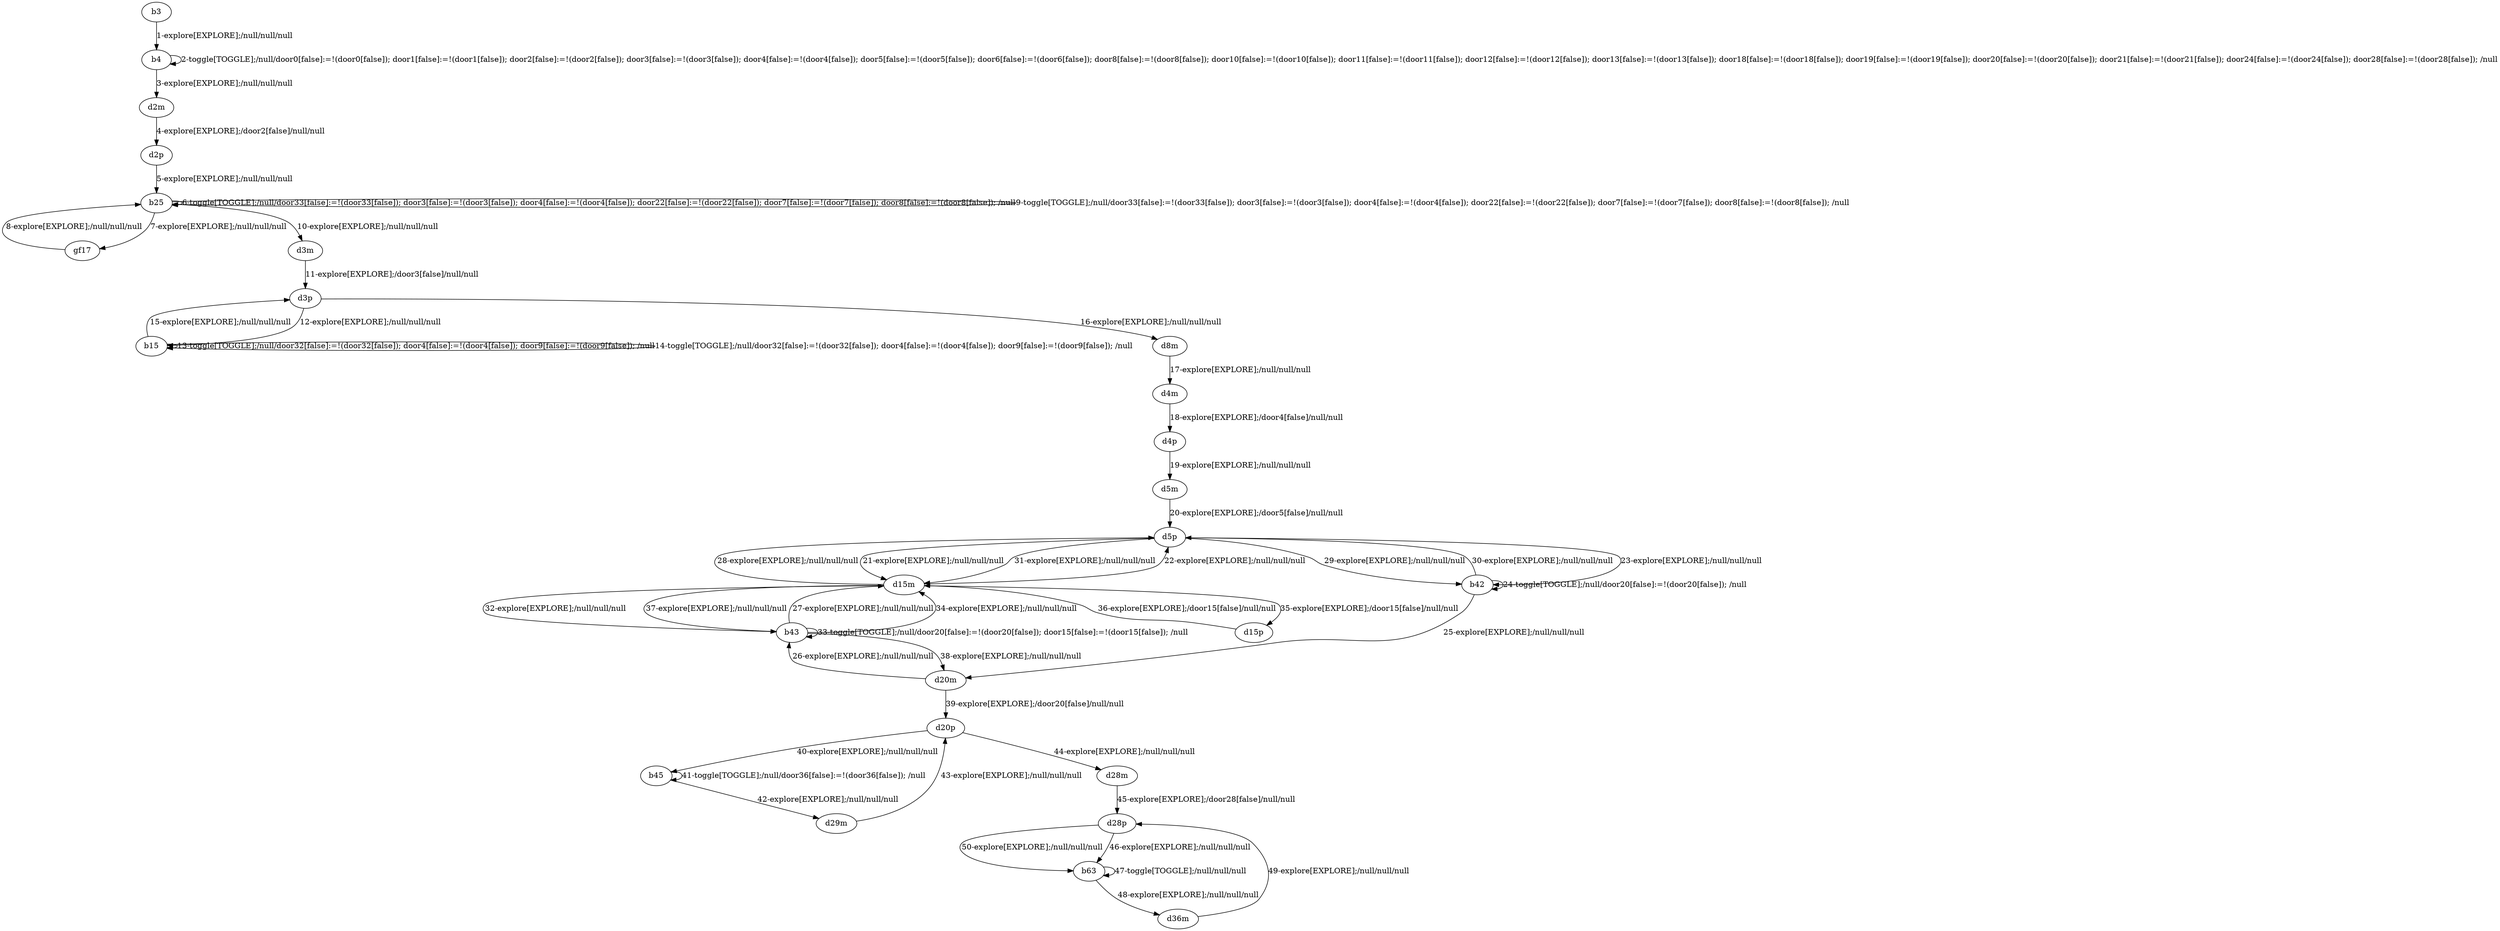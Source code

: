 # Total number of goals covered by this test: 1
# d36m --> d28p

digraph g {
"b3" -> "b4" [label = "1-explore[EXPLORE];/null/null/null"];
"b4" -> "b4" [label = "2-toggle[TOGGLE];/null/door0[false]:=!(door0[false]); door1[false]:=!(door1[false]); door2[false]:=!(door2[false]); door3[false]:=!(door3[false]); door4[false]:=!(door4[false]); door5[false]:=!(door5[false]); door6[false]:=!(door6[false]); door8[false]:=!(door8[false]); door10[false]:=!(door10[false]); door11[false]:=!(door11[false]); door12[false]:=!(door12[false]); door13[false]:=!(door13[false]); door18[false]:=!(door18[false]); door19[false]:=!(door19[false]); door20[false]:=!(door20[false]); door21[false]:=!(door21[false]); door24[false]:=!(door24[false]); door28[false]:=!(door28[false]); /null"];
"b4" -> "d2m" [label = "3-explore[EXPLORE];/null/null/null"];
"d2m" -> "d2p" [label = "4-explore[EXPLORE];/door2[false]/null/null"];
"d2p" -> "b25" [label = "5-explore[EXPLORE];/null/null/null"];
"b25" -> "b25" [label = "6-toggle[TOGGLE];/null/door33[false]:=!(door33[false]); door3[false]:=!(door3[false]); door4[false]:=!(door4[false]); door22[false]:=!(door22[false]); door7[false]:=!(door7[false]); door8[false]:=!(door8[false]); /null"];
"b25" -> "gf17" [label = "7-explore[EXPLORE];/null/null/null"];
"gf17" -> "b25" [label = "8-explore[EXPLORE];/null/null/null"];
"b25" -> "b25" [label = "9-toggle[TOGGLE];/null/door33[false]:=!(door33[false]); door3[false]:=!(door3[false]); door4[false]:=!(door4[false]); door22[false]:=!(door22[false]); door7[false]:=!(door7[false]); door8[false]:=!(door8[false]); /null"];
"b25" -> "d3m" [label = "10-explore[EXPLORE];/null/null/null"];
"d3m" -> "d3p" [label = "11-explore[EXPLORE];/door3[false]/null/null"];
"d3p" -> "b15" [label = "12-explore[EXPLORE];/null/null/null"];
"b15" -> "b15" [label = "13-toggle[TOGGLE];/null/door32[false]:=!(door32[false]); door4[false]:=!(door4[false]); door9[false]:=!(door9[false]); /null"];
"b15" -> "b15" [label = "14-toggle[TOGGLE];/null/door32[false]:=!(door32[false]); door4[false]:=!(door4[false]); door9[false]:=!(door9[false]); /null"];
"b15" -> "d3p" [label = "15-explore[EXPLORE];/null/null/null"];
"d3p" -> "d8m" [label = "16-explore[EXPLORE];/null/null/null"];
"d8m" -> "d4m" [label = "17-explore[EXPLORE];/null/null/null"];
"d4m" -> "d4p" [label = "18-explore[EXPLORE];/door4[false]/null/null"];
"d4p" -> "d5m" [label = "19-explore[EXPLORE];/null/null/null"];
"d5m" -> "d5p" [label = "20-explore[EXPLORE];/door5[false]/null/null"];
"d5p" -> "d15m" [label = "21-explore[EXPLORE];/null/null/null"];
"d15m" -> "d5p" [label = "22-explore[EXPLORE];/null/null/null"];
"d5p" -> "b42" [label = "23-explore[EXPLORE];/null/null/null"];
"b42" -> "b42" [label = "24-toggle[TOGGLE];/null/door20[false]:=!(door20[false]); /null"];
"b42" -> "d20m" [label = "25-explore[EXPLORE];/null/null/null"];
"d20m" -> "b43" [label = "26-explore[EXPLORE];/null/null/null"];
"b43" -> "d15m" [label = "27-explore[EXPLORE];/null/null/null"];
"d15m" -> "d5p" [label = "28-explore[EXPLORE];/null/null/null"];
"d5p" -> "b42" [label = "29-explore[EXPLORE];/null/null/null"];
"b42" -> "d5p" [label = "30-explore[EXPLORE];/null/null/null"];
"d5p" -> "d15m" [label = "31-explore[EXPLORE];/null/null/null"];
"d15m" -> "b43" [label = "32-explore[EXPLORE];/null/null/null"];
"b43" -> "b43" [label = "33-toggle[TOGGLE];/null/door20[false]:=!(door20[false]); door15[false]:=!(door15[false]); /null"];
"b43" -> "d15m" [label = "34-explore[EXPLORE];/null/null/null"];
"d15m" -> "d15p" [label = "35-explore[EXPLORE];/door15[false]/null/null"];
"d15p" -> "d15m" [label = "36-explore[EXPLORE];/door15[false]/null/null"];
"d15m" -> "b43" [label = "37-explore[EXPLORE];/null/null/null"];
"b43" -> "d20m" [label = "38-explore[EXPLORE];/null/null/null"];
"d20m" -> "d20p" [label = "39-explore[EXPLORE];/door20[false]/null/null"];
"d20p" -> "b45" [label = "40-explore[EXPLORE];/null/null/null"];
"b45" -> "b45" [label = "41-toggle[TOGGLE];/null/door36[false]:=!(door36[false]); /null"];
"b45" -> "d29m" [label = "42-explore[EXPLORE];/null/null/null"];
"d29m" -> "d20p" [label = "43-explore[EXPLORE];/null/null/null"];
"d20p" -> "d28m" [label = "44-explore[EXPLORE];/null/null/null"];
"d28m" -> "d28p" [label = "45-explore[EXPLORE];/door28[false]/null/null"];
"d28p" -> "b63" [label = "46-explore[EXPLORE];/null/null/null"];
"b63" -> "b63" [label = "47-toggle[TOGGLE];/null/null/null"];
"b63" -> "d36m" [label = "48-explore[EXPLORE];/null/null/null"];
"d36m" -> "d28p" [label = "49-explore[EXPLORE];/null/null/null"];
"d28p" -> "b63" [label = "50-explore[EXPLORE];/null/null/null"];
}